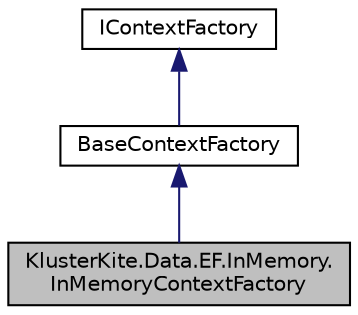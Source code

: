 digraph "KlusterKite.Data.EF.InMemory.InMemoryContextFactory"
{
  edge [fontname="Helvetica",fontsize="10",labelfontname="Helvetica",labelfontsize="10"];
  node [fontname="Helvetica",fontsize="10",shape=record];
  Node3 [label="KlusterKite.Data.EF.InMemory.\lInMemoryContextFactory",height=0.2,width=0.4,color="black", fillcolor="grey75", style="filled", fontcolor="black"];
  Node4 -> Node3 [dir="back",color="midnightblue",fontsize="10",style="solid",fontname="Helvetica"];
  Node4 [label="BaseContextFactory",height=0.2,width=0.4,color="black", fillcolor="white", style="filled",URL="$class_kluster_kite_1_1_data_1_1_e_f_1_1_base_context_factory.html",tooltip="Base factory to create entity framework contexts "];
  Node5 -> Node4 [dir="back",color="midnightblue",fontsize="10",style="solid",fontname="Helvetica"];
  Node5 [label="IContextFactory",height=0.2,width=0.4,color="black", fillcolor="white", style="filled",URL="$interface_kluster_kite_1_1_data_1_1_e_f_1_1_i_context_factory.html",tooltip="Data context creation factory contract "];
}
